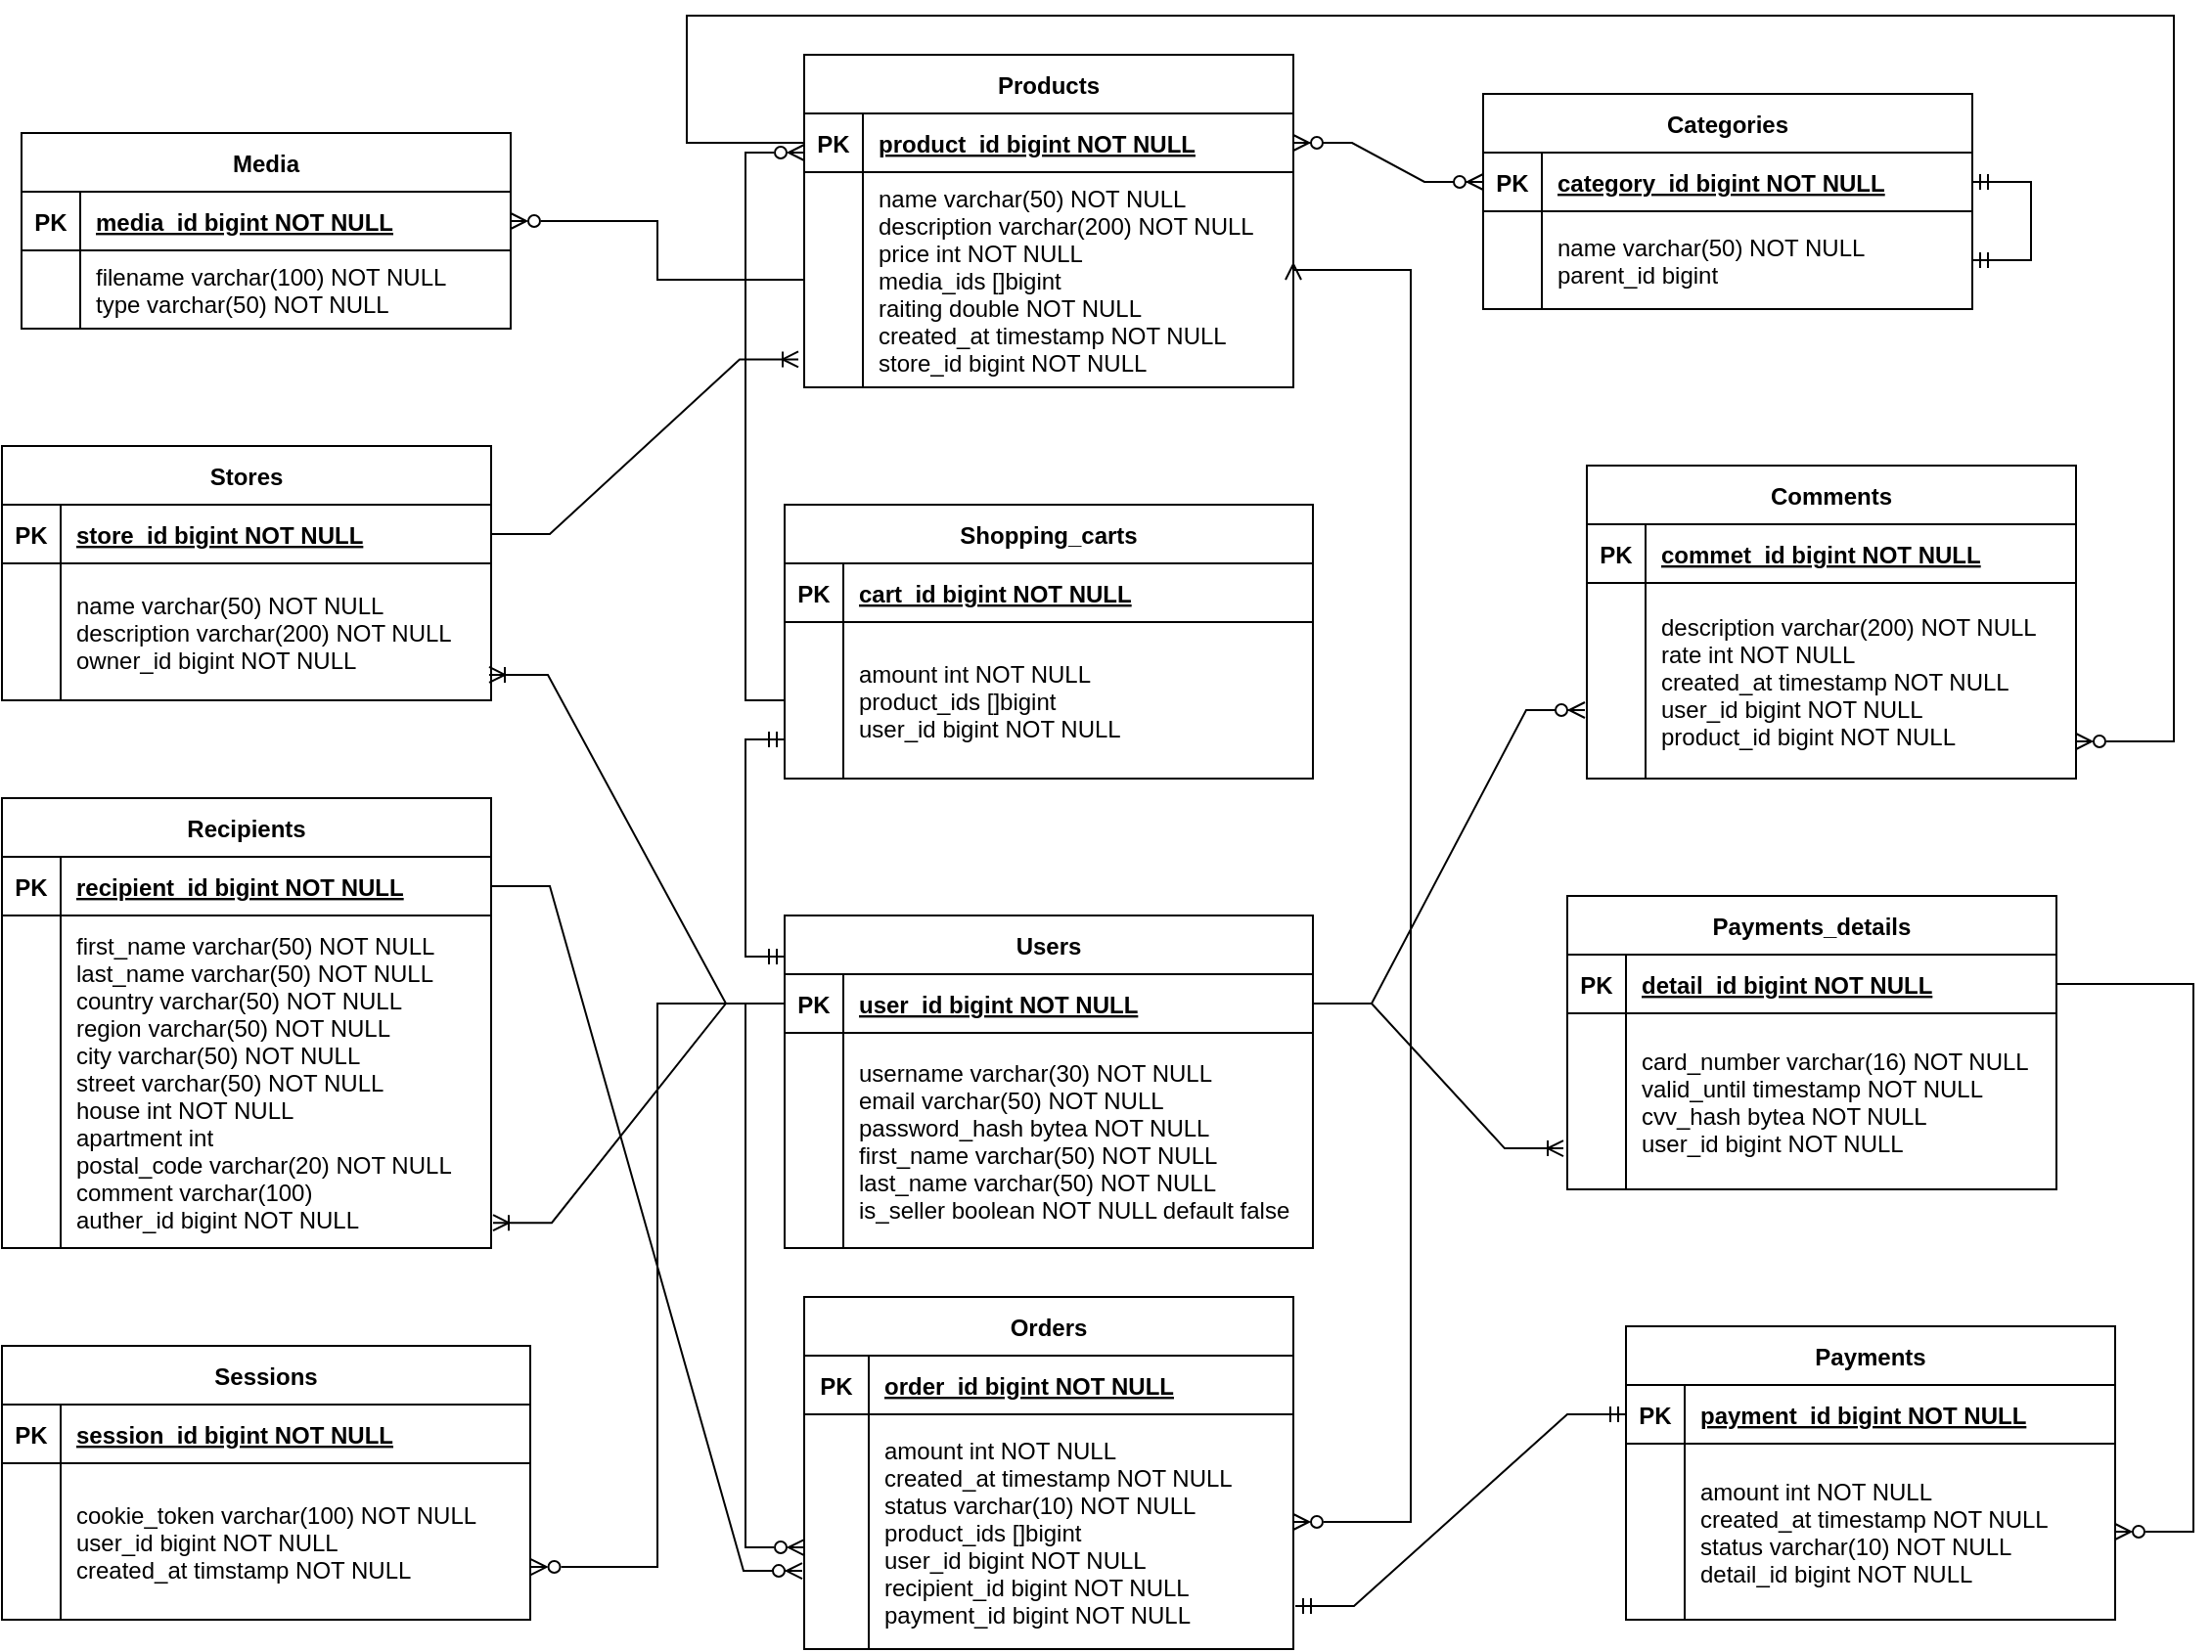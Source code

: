 <mxfile version="22.0.4" type="device">
  <diagram id="R2lEEEUBdFMjLlhIrx00" name="Page-1">
    <mxGraphModel dx="1007" dy="1769" grid="1" gridSize="10" guides="1" tooltips="1" connect="1" arrows="1" fold="1" page="1" pageScale="1" pageWidth="850" pageHeight="1100" math="0" shadow="0" extFonts="Permanent Marker^https://fonts.googleapis.com/css?family=Permanent+Marker">
      <root>
        <mxCell id="0" />
        <mxCell id="1" parent="0" />
        <mxCell id="-gBDAVk_STsk74uOcThw-13" value="Recipients" style="shape=table;startSize=30;container=1;collapsible=1;childLayout=tableLayout;fixedRows=1;rowLines=0;fontStyle=1;align=center;resizeLast=1;" parent="1" vertex="1">
          <mxGeometry x="300" y="120" width="250" height="230" as="geometry">
            <mxRectangle x="120" y="120" width="70" height="30" as="alternateBounds" />
          </mxGeometry>
        </mxCell>
        <mxCell id="-gBDAVk_STsk74uOcThw-14" value="" style="shape=partialRectangle;collapsible=0;dropTarget=0;pointerEvents=0;fillColor=none;points=[[0,0.5],[1,0.5]];portConstraint=eastwest;top=0;left=0;right=0;bottom=1;" parent="-gBDAVk_STsk74uOcThw-13" vertex="1">
          <mxGeometry y="30" width="250" height="30" as="geometry" />
        </mxCell>
        <mxCell id="-gBDAVk_STsk74uOcThw-15" value="PK" style="shape=partialRectangle;overflow=hidden;connectable=0;fillColor=none;top=0;left=0;bottom=0;right=0;fontStyle=1;" parent="-gBDAVk_STsk74uOcThw-14" vertex="1">
          <mxGeometry width="30" height="30" as="geometry">
            <mxRectangle width="30" height="30" as="alternateBounds" />
          </mxGeometry>
        </mxCell>
        <mxCell id="-gBDAVk_STsk74uOcThw-16" value="recipient_id bigint NOT NULL " style="shape=partialRectangle;overflow=hidden;connectable=0;fillColor=none;top=0;left=0;bottom=0;right=0;align=left;spacingLeft=6;fontStyle=5;" parent="-gBDAVk_STsk74uOcThw-14" vertex="1">
          <mxGeometry x="30" width="220" height="30" as="geometry">
            <mxRectangle width="220" height="30" as="alternateBounds" />
          </mxGeometry>
        </mxCell>
        <mxCell id="-gBDAVk_STsk74uOcThw-17" value="" style="shape=partialRectangle;collapsible=0;dropTarget=0;pointerEvents=0;fillColor=none;points=[[0,0.5],[1,0.5]];portConstraint=eastwest;top=0;left=0;right=0;bottom=0;" parent="-gBDAVk_STsk74uOcThw-13" vertex="1">
          <mxGeometry y="60" width="250" height="170" as="geometry" />
        </mxCell>
        <mxCell id="-gBDAVk_STsk74uOcThw-18" value="" style="shape=partialRectangle;overflow=hidden;connectable=0;fillColor=none;top=0;left=0;bottom=0;right=0;" parent="-gBDAVk_STsk74uOcThw-17" vertex="1">
          <mxGeometry width="30" height="170" as="geometry">
            <mxRectangle width="30" height="170" as="alternateBounds" />
          </mxGeometry>
        </mxCell>
        <mxCell id="-gBDAVk_STsk74uOcThw-19" value="first_name varchar(50) NOT NULL&#xa;last_name varchar(50) NOT NULL&#xa;country varchar(50) NOT NULL&#xa;region varchar(50) NOT NULL&#xa;city varchar(50) NOT NULL&#xa;street varchar(50) NOT NULL&#xa;house int NOT NULL&#xa;apartment int  &#xa;postal_code varchar(20) NOT NULL&#xa;comment varchar(100)&#xa;auther_id bigint NOT NULL" style="shape=partialRectangle;overflow=hidden;connectable=0;fillColor=none;top=0;left=0;bottom=0;right=0;align=left;spacingLeft=6;" parent="-gBDAVk_STsk74uOcThw-17" vertex="1">
          <mxGeometry x="30" width="220" height="170" as="geometry">
            <mxRectangle width="220" height="170" as="alternateBounds" />
          </mxGeometry>
        </mxCell>
        <mxCell id="-gBDAVk_STsk74uOcThw-21" value="Payments_details" style="shape=table;startSize=30;container=1;collapsible=1;childLayout=tableLayout;fixedRows=1;rowLines=0;fontStyle=1;align=center;resizeLast=1;" parent="1" vertex="1">
          <mxGeometry x="1100" y="170" width="250" height="150" as="geometry">
            <mxRectangle x="120" y="120" width="70" height="30" as="alternateBounds" />
          </mxGeometry>
        </mxCell>
        <mxCell id="-gBDAVk_STsk74uOcThw-22" value="" style="shape=partialRectangle;collapsible=0;dropTarget=0;pointerEvents=0;fillColor=none;points=[[0,0.5],[1,0.5]];portConstraint=eastwest;top=0;left=0;right=0;bottom=1;" parent="-gBDAVk_STsk74uOcThw-21" vertex="1">
          <mxGeometry y="30" width="250" height="30" as="geometry" />
        </mxCell>
        <mxCell id="-gBDAVk_STsk74uOcThw-23" value="PK" style="shape=partialRectangle;overflow=hidden;connectable=0;fillColor=none;top=0;left=0;bottom=0;right=0;fontStyle=1;" parent="-gBDAVk_STsk74uOcThw-22" vertex="1">
          <mxGeometry width="30" height="30" as="geometry">
            <mxRectangle width="30" height="30" as="alternateBounds" />
          </mxGeometry>
        </mxCell>
        <mxCell id="-gBDAVk_STsk74uOcThw-24" value="detail_id bigint NOT NULL " style="shape=partialRectangle;overflow=hidden;connectable=0;fillColor=none;top=0;left=0;bottom=0;right=0;align=left;spacingLeft=6;fontStyle=5;" parent="-gBDAVk_STsk74uOcThw-22" vertex="1">
          <mxGeometry x="30" width="220" height="30" as="geometry">
            <mxRectangle width="220" height="30" as="alternateBounds" />
          </mxGeometry>
        </mxCell>
        <mxCell id="-gBDAVk_STsk74uOcThw-25" value="" style="shape=partialRectangle;collapsible=0;dropTarget=0;pointerEvents=0;fillColor=none;points=[[0,0.5],[1,0.5]];portConstraint=eastwest;top=0;left=0;right=0;bottom=0;" parent="-gBDAVk_STsk74uOcThw-21" vertex="1">
          <mxGeometry y="60" width="250" height="90" as="geometry" />
        </mxCell>
        <mxCell id="-gBDAVk_STsk74uOcThw-26" value="" style="shape=partialRectangle;overflow=hidden;connectable=0;fillColor=none;top=0;left=0;bottom=0;right=0;" parent="-gBDAVk_STsk74uOcThw-25" vertex="1">
          <mxGeometry width="30" height="90" as="geometry">
            <mxRectangle width="30" height="90" as="alternateBounds" />
          </mxGeometry>
        </mxCell>
        <mxCell id="-gBDAVk_STsk74uOcThw-27" value="card_number varchar(16) NOT NULL&#xa;valid_until timestamp NOT NULL&#xa;cvv_hash bytea NOT NULL&#xa;user_id bigint NOT NULL" style="shape=partialRectangle;overflow=hidden;connectable=0;fillColor=none;top=0;left=0;bottom=0;right=0;align=left;spacingLeft=6;" parent="-gBDAVk_STsk74uOcThw-25" vertex="1">
          <mxGeometry x="30" width="220" height="90" as="geometry">
            <mxRectangle width="220" height="90" as="alternateBounds" />
          </mxGeometry>
        </mxCell>
        <mxCell id="-gBDAVk_STsk74uOcThw-29" value="Stores" style="shape=table;startSize=30;container=1;collapsible=1;childLayout=tableLayout;fixedRows=1;rowLines=0;fontStyle=1;align=center;resizeLast=1;" parent="1" vertex="1">
          <mxGeometry x="300" y="-60" width="250" height="130" as="geometry">
            <mxRectangle x="120" y="120" width="70" height="30" as="alternateBounds" />
          </mxGeometry>
        </mxCell>
        <mxCell id="-gBDAVk_STsk74uOcThw-30" value="" style="shape=partialRectangle;collapsible=0;dropTarget=0;pointerEvents=0;fillColor=none;points=[[0,0.5],[1,0.5]];portConstraint=eastwest;top=0;left=0;right=0;bottom=1;" parent="-gBDAVk_STsk74uOcThw-29" vertex="1">
          <mxGeometry y="30" width="250" height="30" as="geometry" />
        </mxCell>
        <mxCell id="-gBDAVk_STsk74uOcThw-31" value="PK" style="shape=partialRectangle;overflow=hidden;connectable=0;fillColor=none;top=0;left=0;bottom=0;right=0;fontStyle=1;" parent="-gBDAVk_STsk74uOcThw-30" vertex="1">
          <mxGeometry width="30" height="30" as="geometry">
            <mxRectangle width="30" height="30" as="alternateBounds" />
          </mxGeometry>
        </mxCell>
        <mxCell id="-gBDAVk_STsk74uOcThw-32" value="store_id bigint NOT NULL " style="shape=partialRectangle;overflow=hidden;connectable=0;fillColor=none;top=0;left=0;bottom=0;right=0;align=left;spacingLeft=6;fontStyle=5;" parent="-gBDAVk_STsk74uOcThw-30" vertex="1">
          <mxGeometry x="30" width="220" height="30" as="geometry">
            <mxRectangle width="220" height="30" as="alternateBounds" />
          </mxGeometry>
        </mxCell>
        <mxCell id="-gBDAVk_STsk74uOcThw-33" value="" style="shape=partialRectangle;collapsible=0;dropTarget=0;pointerEvents=0;fillColor=none;points=[[0,0.5],[1,0.5]];portConstraint=eastwest;top=0;left=0;right=0;bottom=0;" parent="-gBDAVk_STsk74uOcThw-29" vertex="1">
          <mxGeometry y="60" width="250" height="70" as="geometry" />
        </mxCell>
        <mxCell id="-gBDAVk_STsk74uOcThw-34" value="" style="shape=partialRectangle;overflow=hidden;connectable=0;fillColor=none;top=0;left=0;bottom=0;right=0;" parent="-gBDAVk_STsk74uOcThw-33" vertex="1">
          <mxGeometry width="30" height="70" as="geometry">
            <mxRectangle width="30" height="70" as="alternateBounds" />
          </mxGeometry>
        </mxCell>
        <mxCell id="-gBDAVk_STsk74uOcThw-35" value="name varchar(50) NOT NULL&#xa;description varchar(200) NOT NULL&#xa;owner_id bigint NOT NULL" style="shape=partialRectangle;overflow=hidden;connectable=0;fillColor=none;top=0;left=0;bottom=0;right=0;align=left;spacingLeft=6;" parent="-gBDAVk_STsk74uOcThw-33" vertex="1">
          <mxGeometry x="30" width="220" height="70" as="geometry">
            <mxRectangle width="220" height="70" as="alternateBounds" />
          </mxGeometry>
        </mxCell>
        <mxCell id="-gBDAVk_STsk74uOcThw-37" value="Products" style="shape=table;startSize=30;container=1;collapsible=1;childLayout=tableLayout;fixedRows=1;rowLines=0;fontStyle=1;align=center;resizeLast=1;" parent="1" vertex="1">
          <mxGeometry x="710" y="-260" width="250" height="170" as="geometry">
            <mxRectangle x="120" y="120" width="70" height="30" as="alternateBounds" />
          </mxGeometry>
        </mxCell>
        <mxCell id="-gBDAVk_STsk74uOcThw-38" value="" style="shape=partialRectangle;collapsible=0;dropTarget=0;pointerEvents=0;fillColor=none;points=[[0,0.5],[1,0.5]];portConstraint=eastwest;top=0;left=0;right=0;bottom=1;" parent="-gBDAVk_STsk74uOcThw-37" vertex="1">
          <mxGeometry y="30" width="250" height="30" as="geometry" />
        </mxCell>
        <mxCell id="-gBDAVk_STsk74uOcThw-39" value="PK" style="shape=partialRectangle;overflow=hidden;connectable=0;fillColor=none;top=0;left=0;bottom=0;right=0;fontStyle=1;" parent="-gBDAVk_STsk74uOcThw-38" vertex="1">
          <mxGeometry width="30" height="30" as="geometry">
            <mxRectangle width="30" height="30" as="alternateBounds" />
          </mxGeometry>
        </mxCell>
        <mxCell id="-gBDAVk_STsk74uOcThw-40" value="product_id bigint NOT NULL " style="shape=partialRectangle;overflow=hidden;connectable=0;fillColor=none;top=0;left=0;bottom=0;right=0;align=left;spacingLeft=6;fontStyle=5;" parent="-gBDAVk_STsk74uOcThw-38" vertex="1">
          <mxGeometry x="30" width="220" height="30" as="geometry">
            <mxRectangle width="220" height="30" as="alternateBounds" />
          </mxGeometry>
        </mxCell>
        <mxCell id="-gBDAVk_STsk74uOcThw-41" value="" style="shape=partialRectangle;collapsible=0;dropTarget=0;pointerEvents=0;fillColor=none;points=[[0,0.5],[1,0.5]];portConstraint=eastwest;top=0;left=0;right=0;bottom=0;" parent="-gBDAVk_STsk74uOcThw-37" vertex="1">
          <mxGeometry y="60" width="250" height="110" as="geometry" />
        </mxCell>
        <mxCell id="-gBDAVk_STsk74uOcThw-42" value="" style="shape=partialRectangle;overflow=hidden;connectable=0;fillColor=none;top=0;left=0;bottom=0;right=0;" parent="-gBDAVk_STsk74uOcThw-41" vertex="1">
          <mxGeometry width="30" height="110" as="geometry">
            <mxRectangle width="30" height="110" as="alternateBounds" />
          </mxGeometry>
        </mxCell>
        <mxCell id="-gBDAVk_STsk74uOcThw-43" value="name varchar(50) NOT NULL&#xa;description varchar(200) NOT NULL&#xa;price int NOT NULL&#xa;media_ids []bigint&#xa;raiting double NOT NULL&#xa;created_at timestamp NOT NULL&#xa;store_id bigint NOT NULL" style="shape=partialRectangle;overflow=hidden;connectable=0;fillColor=none;top=0;left=0;bottom=0;right=0;align=left;spacingLeft=6;" parent="-gBDAVk_STsk74uOcThw-41" vertex="1">
          <mxGeometry x="30" width="220" height="110" as="geometry">
            <mxRectangle width="220" height="110" as="alternateBounds" />
          </mxGeometry>
        </mxCell>
        <mxCell id="-gBDAVk_STsk74uOcThw-45" value="Categories" style="shape=table;startSize=30;container=1;collapsible=1;childLayout=tableLayout;fixedRows=1;rowLines=0;fontStyle=1;align=center;resizeLast=1;" parent="1" vertex="1">
          <mxGeometry x="1057" y="-240" width="250" height="110" as="geometry">
            <mxRectangle x="120" y="120" width="70" height="30" as="alternateBounds" />
          </mxGeometry>
        </mxCell>
        <mxCell id="-gBDAVk_STsk74uOcThw-46" value="" style="shape=partialRectangle;collapsible=0;dropTarget=0;pointerEvents=0;fillColor=none;points=[[0,0.5],[1,0.5]];portConstraint=eastwest;top=0;left=0;right=0;bottom=1;" parent="-gBDAVk_STsk74uOcThw-45" vertex="1">
          <mxGeometry y="30" width="250" height="30" as="geometry" />
        </mxCell>
        <mxCell id="-gBDAVk_STsk74uOcThw-47" value="PK" style="shape=partialRectangle;overflow=hidden;connectable=0;fillColor=none;top=0;left=0;bottom=0;right=0;fontStyle=1;" parent="-gBDAVk_STsk74uOcThw-46" vertex="1">
          <mxGeometry width="30" height="30" as="geometry">
            <mxRectangle width="30" height="30" as="alternateBounds" />
          </mxGeometry>
        </mxCell>
        <mxCell id="-gBDAVk_STsk74uOcThw-48" value="category_id bigint NOT NULL " style="shape=partialRectangle;overflow=hidden;connectable=0;fillColor=none;top=0;left=0;bottom=0;right=0;align=left;spacingLeft=6;fontStyle=5;" parent="-gBDAVk_STsk74uOcThw-46" vertex="1">
          <mxGeometry x="30" width="220" height="30" as="geometry">
            <mxRectangle width="220" height="30" as="alternateBounds" />
          </mxGeometry>
        </mxCell>
        <mxCell id="-gBDAVk_STsk74uOcThw-49" value="" style="shape=partialRectangle;collapsible=0;dropTarget=0;pointerEvents=0;fillColor=none;points=[[0,0.5],[1,0.5]];portConstraint=eastwest;top=0;left=0;right=0;bottom=0;" parent="-gBDAVk_STsk74uOcThw-45" vertex="1">
          <mxGeometry y="60" width="250" height="50" as="geometry" />
        </mxCell>
        <mxCell id="-gBDAVk_STsk74uOcThw-50" value="" style="shape=partialRectangle;overflow=hidden;connectable=0;fillColor=none;top=0;left=0;bottom=0;right=0;" parent="-gBDAVk_STsk74uOcThw-49" vertex="1">
          <mxGeometry width="30" height="50" as="geometry">
            <mxRectangle width="30" height="50" as="alternateBounds" />
          </mxGeometry>
        </mxCell>
        <mxCell id="-gBDAVk_STsk74uOcThw-51" value="name varchar(50) NOT NULL&#xa;parent_id bigint" style="shape=partialRectangle;overflow=hidden;connectable=0;fillColor=none;top=0;left=0;bottom=0;right=0;align=left;spacingLeft=6;" parent="-gBDAVk_STsk74uOcThw-49" vertex="1">
          <mxGeometry x="30" width="220" height="50" as="geometry">
            <mxRectangle width="220" height="50" as="alternateBounds" />
          </mxGeometry>
        </mxCell>
        <mxCell id="-gBDAVk_STsk74uOcThw-57" value="" style="edgeStyle=entityRelationEdgeStyle;fontSize=12;html=1;endArrow=ERmandOne;startArrow=ERmandOne;exitX=1;exitY=0.5;exitDx=0;exitDy=0;rounded=0;jumpStyle=none;entryX=1;entryY=0.5;entryDx=0;entryDy=0;" parent="-gBDAVk_STsk74uOcThw-45" source="-gBDAVk_STsk74uOcThw-46" target="-gBDAVk_STsk74uOcThw-49" edge="1">
          <mxGeometry width="100" height="100" relative="1" as="geometry">
            <mxPoint x="-300" y="320" as="sourcePoint" />
            <mxPoint x="260" y="85" as="targetPoint" />
            <Array as="points">
              <mxPoint x="130" y="160" />
              <mxPoint x="250" y="130" />
            </Array>
          </mxGeometry>
        </mxCell>
        <mxCell id="-gBDAVk_STsk74uOcThw-52" value="" style="edgeStyle=entityRelationEdgeStyle;fontSize=12;html=1;endArrow=ERoneToMany;rounded=0;exitX=1;exitY=0.5;exitDx=0;exitDy=0;entryX=-0.008;entryY=0.767;entryDx=0;entryDy=0;entryPerimeter=0;" parent="1" source="C-vyLk0tnHw3VtMMgP7b-24" target="-gBDAVk_STsk74uOcThw-25" edge="1">
          <mxGeometry width="100" height="100" relative="1" as="geometry">
            <mxPoint x="790" y="260" as="sourcePoint" />
            <mxPoint x="890" y="160" as="targetPoint" />
          </mxGeometry>
        </mxCell>
        <mxCell id="-gBDAVk_STsk74uOcThw-53" value="" style="edgeStyle=entityRelationEdgeStyle;fontSize=12;html=1;endArrow=ERoneToMany;rounded=0;exitX=0;exitY=0.5;exitDx=0;exitDy=0;entryX=1.004;entryY=0.924;entryDx=0;entryDy=0;entryPerimeter=0;" parent="1" source="C-vyLk0tnHw3VtMMgP7b-24" target="-gBDAVk_STsk74uOcThw-17" edge="1">
          <mxGeometry width="100" height="100" relative="1" as="geometry">
            <mxPoint x="380" y="175" as="sourcePoint" />
            <mxPoint x="440" y="530" as="targetPoint" />
          </mxGeometry>
        </mxCell>
        <mxCell id="-gBDAVk_STsk74uOcThw-54" value="" style="edgeStyle=entityRelationEdgeStyle;fontSize=12;html=1;endArrow=ERoneToMany;rounded=0;exitX=0;exitY=0.5;exitDx=0;exitDy=0;entryX=0.996;entryY=0.814;entryDx=0;entryDy=0;entryPerimeter=0;" parent="1" source="C-vyLk0tnHw3VtMMgP7b-24" target="-gBDAVk_STsk74uOcThw-33" edge="1">
          <mxGeometry width="100" height="100" relative="1" as="geometry">
            <mxPoint x="380" y="175" as="sourcePoint" />
            <mxPoint x="440" y="347" as="targetPoint" />
          </mxGeometry>
        </mxCell>
        <mxCell id="-gBDAVk_STsk74uOcThw-56" value="" style="edgeStyle=entityRelationEdgeStyle;fontSize=12;html=1;endArrow=ERoneToMany;rounded=0;exitX=1;exitY=0.5;exitDx=0;exitDy=0;entryX=-0.012;entryY=0.87;entryDx=0;entryDy=0;entryPerimeter=0;" parent="1" source="-gBDAVk_STsk74uOcThw-30" target="-gBDAVk_STsk74uOcThw-41" edge="1">
          <mxGeometry width="100" height="100" relative="1" as="geometry">
            <mxPoint x="400" y="195" as="sourcePoint" />
            <mxPoint x="460" y="367" as="targetPoint" />
            <Array as="points">
              <mxPoint x="720" y="30" />
            </Array>
          </mxGeometry>
        </mxCell>
        <mxCell id="-gBDAVk_STsk74uOcThw-58" value="" style="edgeStyle=entityRelationEdgeStyle;fontSize=12;html=1;endArrow=ERzeroToMany;endFill=1;startArrow=ERzeroToMany;rounded=0;entryX=0;entryY=0.5;entryDx=0;entryDy=0;exitX=1;exitY=0.5;exitDx=0;exitDy=0;" parent="1" source="-gBDAVk_STsk74uOcThw-38" target="-gBDAVk_STsk74uOcThw-46" edge="1">
          <mxGeometry width="100" height="100" relative="1" as="geometry">
            <mxPoint x="1020" y="40" as="sourcePoint" />
            <mxPoint x="890" y="160" as="targetPoint" />
          </mxGeometry>
        </mxCell>
        <mxCell id="-gBDAVk_STsk74uOcThw-59" value="Orders" style="shape=table;startSize=30;container=1;collapsible=1;childLayout=tableLayout;fixedRows=1;rowLines=0;fontStyle=1;align=center;resizeLast=1;" parent="1" vertex="1">
          <mxGeometry x="710" y="375" width="250" height="180" as="geometry">
            <mxRectangle x="120" y="120" width="70" height="30" as="alternateBounds" />
          </mxGeometry>
        </mxCell>
        <mxCell id="-gBDAVk_STsk74uOcThw-60" value="" style="shape=partialRectangle;collapsible=0;dropTarget=0;pointerEvents=0;fillColor=none;points=[[0,0.5],[1,0.5]];portConstraint=eastwest;top=0;left=0;right=0;bottom=1;" parent="-gBDAVk_STsk74uOcThw-59" vertex="1">
          <mxGeometry y="30" width="250" height="30" as="geometry" />
        </mxCell>
        <mxCell id="-gBDAVk_STsk74uOcThw-61" value="PK" style="shape=partialRectangle;overflow=hidden;connectable=0;fillColor=none;top=0;left=0;bottom=0;right=0;fontStyle=1;" parent="-gBDAVk_STsk74uOcThw-60" vertex="1">
          <mxGeometry width="33" height="30" as="geometry">
            <mxRectangle width="33" height="30" as="alternateBounds" />
          </mxGeometry>
        </mxCell>
        <mxCell id="-gBDAVk_STsk74uOcThw-62" value="order_id bigint NOT NULL " style="shape=partialRectangle;overflow=hidden;connectable=0;fillColor=none;top=0;left=0;bottom=0;right=0;align=left;spacingLeft=6;fontStyle=5;" parent="-gBDAVk_STsk74uOcThw-60" vertex="1">
          <mxGeometry x="33" width="217" height="30" as="geometry">
            <mxRectangle width="217" height="30" as="alternateBounds" />
          </mxGeometry>
        </mxCell>
        <mxCell id="-gBDAVk_STsk74uOcThw-63" value="" style="shape=partialRectangle;collapsible=0;dropTarget=0;pointerEvents=0;fillColor=none;points=[[0,0.5],[1,0.5]];portConstraint=eastwest;top=0;left=0;right=0;bottom=0;" parent="-gBDAVk_STsk74uOcThw-59" vertex="1">
          <mxGeometry y="60" width="250" height="120" as="geometry" />
        </mxCell>
        <mxCell id="-gBDAVk_STsk74uOcThw-64" value="" style="shape=partialRectangle;overflow=hidden;connectable=0;fillColor=none;top=0;left=0;bottom=0;right=0;" parent="-gBDAVk_STsk74uOcThw-63" vertex="1">
          <mxGeometry width="33" height="120" as="geometry">
            <mxRectangle width="33" height="120" as="alternateBounds" />
          </mxGeometry>
        </mxCell>
        <mxCell id="-gBDAVk_STsk74uOcThw-65" value="amount int NOT NULL&#xa;created_at timestamp NOT NULL&#xa;status varchar(10) NOT NULL&#xa;product_ids []bigint&#xa;user_id bigint NOT NULL&#xa;recipient_id bigint NOT NULL&#xa;payment_id bigint NOT NULL" style="shape=partialRectangle;overflow=hidden;connectable=0;fillColor=none;top=0;left=0;bottom=0;right=0;align=left;spacingLeft=6;" parent="-gBDAVk_STsk74uOcThw-63" vertex="1">
          <mxGeometry x="33" width="217" height="120" as="geometry">
            <mxRectangle width="217" height="120" as="alternateBounds" />
          </mxGeometry>
        </mxCell>
        <mxCell id="-gBDAVk_STsk74uOcThw-66" value="Payments" style="shape=table;startSize=30;container=1;collapsible=1;childLayout=tableLayout;fixedRows=1;rowLines=0;fontStyle=1;align=center;resizeLast=1;" parent="1" vertex="1">
          <mxGeometry x="1130" y="390" width="250" height="150" as="geometry">
            <mxRectangle x="120" y="120" width="70" height="30" as="alternateBounds" />
          </mxGeometry>
        </mxCell>
        <mxCell id="-gBDAVk_STsk74uOcThw-67" value="" style="shape=partialRectangle;collapsible=0;dropTarget=0;pointerEvents=0;fillColor=none;points=[[0,0.5],[1,0.5]];portConstraint=eastwest;top=0;left=0;right=0;bottom=1;" parent="-gBDAVk_STsk74uOcThw-66" vertex="1">
          <mxGeometry y="30" width="250" height="30" as="geometry" />
        </mxCell>
        <mxCell id="-gBDAVk_STsk74uOcThw-68" value="PK" style="shape=partialRectangle;overflow=hidden;connectable=0;fillColor=none;top=0;left=0;bottom=0;right=0;fontStyle=1;" parent="-gBDAVk_STsk74uOcThw-67" vertex="1">
          <mxGeometry width="30" height="30" as="geometry">
            <mxRectangle width="30" height="30" as="alternateBounds" />
          </mxGeometry>
        </mxCell>
        <mxCell id="-gBDAVk_STsk74uOcThw-69" value="payment_id bigint NOT NULL " style="shape=partialRectangle;overflow=hidden;connectable=0;fillColor=none;top=0;left=0;bottom=0;right=0;align=left;spacingLeft=6;fontStyle=5;" parent="-gBDAVk_STsk74uOcThw-67" vertex="1">
          <mxGeometry x="30" width="220" height="30" as="geometry">
            <mxRectangle width="220" height="30" as="alternateBounds" />
          </mxGeometry>
        </mxCell>
        <mxCell id="-gBDAVk_STsk74uOcThw-70" value="" style="shape=partialRectangle;collapsible=0;dropTarget=0;pointerEvents=0;fillColor=none;points=[[0,0.5],[1,0.5]];portConstraint=eastwest;top=0;left=0;right=0;bottom=0;" parent="-gBDAVk_STsk74uOcThw-66" vertex="1">
          <mxGeometry y="60" width="250" height="90" as="geometry" />
        </mxCell>
        <mxCell id="-gBDAVk_STsk74uOcThw-71" value="" style="shape=partialRectangle;overflow=hidden;connectable=0;fillColor=none;top=0;left=0;bottom=0;right=0;" parent="-gBDAVk_STsk74uOcThw-70" vertex="1">
          <mxGeometry width="30" height="90" as="geometry">
            <mxRectangle width="30" height="90" as="alternateBounds" />
          </mxGeometry>
        </mxCell>
        <mxCell id="-gBDAVk_STsk74uOcThw-72" value="amount int NOT NULL&#xa;created_at timestamp NOT NULL&#xa;status varchar(10) NOT NULL&#xa;detail_id bigint NOT NULL" style="shape=partialRectangle;overflow=hidden;connectable=0;fillColor=none;top=0;left=0;bottom=0;right=0;align=left;spacingLeft=6;" parent="-gBDAVk_STsk74uOcThw-70" vertex="1">
          <mxGeometry x="30" width="220" height="90" as="geometry">
            <mxRectangle width="220" height="90" as="alternateBounds" />
          </mxGeometry>
        </mxCell>
        <mxCell id="-gBDAVk_STsk74uOcThw-78" value="" style="edgeStyle=entityRelationEdgeStyle;fontSize=12;html=1;endArrow=ERmandOne;startArrow=ERmandOne;rounded=0;exitX=0;exitY=0.5;exitDx=0;exitDy=0;entryX=1.004;entryY=0.817;entryDx=0;entryDy=0;entryPerimeter=0;" parent="1" source="-gBDAVk_STsk74uOcThw-67" target="-gBDAVk_STsk74uOcThw-63" edge="1">
          <mxGeometry width="100" height="100" relative="1" as="geometry">
            <mxPoint x="720" y="270" as="sourcePoint" />
            <mxPoint x="997" y="330" as="targetPoint" />
            <Array as="points">
              <mxPoint x="1010" y="310" />
              <mxPoint x="710" y="400" />
              <mxPoint x="710" y="380" />
            </Array>
          </mxGeometry>
        </mxCell>
        <mxCell id="-gBDAVk_STsk74uOcThw-79" value="" style="edgeStyle=entityRelationEdgeStyle;fontSize=12;html=1;endArrow=ERzeroToMany;endFill=1;rounded=0;exitX=1;exitY=0.5;exitDx=0;exitDy=0;entryX=-0.004;entryY=0.667;entryDx=0;entryDy=0;entryPerimeter=0;" parent="1" source="-gBDAVk_STsk74uOcThw-14" target="-gBDAVk_STsk74uOcThw-63" edge="1">
          <mxGeometry width="100" height="100" relative="1" as="geometry">
            <mxPoint x="720" y="290" as="sourcePoint" />
            <mxPoint x="820" y="190" as="targetPoint" />
          </mxGeometry>
        </mxCell>
        <mxCell id="C-vyLk0tnHw3VtMMgP7b-23" value="Users" style="shape=table;startSize=30;container=1;collapsible=1;childLayout=tableLayout;fixedRows=1;rowLines=0;fontStyle=1;align=center;resizeLast=1;" parent="1" vertex="1">
          <mxGeometry x="700" y="180" width="270" height="170" as="geometry">
            <mxRectangle x="120" y="120" width="70" height="30" as="alternateBounds" />
          </mxGeometry>
        </mxCell>
        <mxCell id="C-vyLk0tnHw3VtMMgP7b-24" value="" style="shape=partialRectangle;collapsible=0;dropTarget=0;pointerEvents=0;fillColor=none;points=[[0,0.5],[1,0.5]];portConstraint=eastwest;top=0;left=0;right=0;bottom=1;" parent="C-vyLk0tnHw3VtMMgP7b-23" vertex="1">
          <mxGeometry y="30" width="270" height="30" as="geometry" />
        </mxCell>
        <mxCell id="C-vyLk0tnHw3VtMMgP7b-25" value="PK" style="shape=partialRectangle;overflow=hidden;connectable=0;fillColor=none;top=0;left=0;bottom=0;right=0;fontStyle=1;" parent="C-vyLk0tnHw3VtMMgP7b-24" vertex="1">
          <mxGeometry width="30" height="30" as="geometry">
            <mxRectangle width="30" height="30" as="alternateBounds" />
          </mxGeometry>
        </mxCell>
        <mxCell id="C-vyLk0tnHw3VtMMgP7b-26" value="user_id bigint NOT NULL " style="shape=partialRectangle;overflow=hidden;connectable=0;fillColor=none;top=0;left=0;bottom=0;right=0;align=left;spacingLeft=6;fontStyle=5;" parent="C-vyLk0tnHw3VtMMgP7b-24" vertex="1">
          <mxGeometry x="30" width="240" height="30" as="geometry">
            <mxRectangle width="240" height="30" as="alternateBounds" />
          </mxGeometry>
        </mxCell>
        <mxCell id="C-vyLk0tnHw3VtMMgP7b-27" value="" style="shape=partialRectangle;collapsible=0;dropTarget=0;pointerEvents=0;fillColor=none;points=[[0,0.5],[1,0.5]];portConstraint=eastwest;top=0;left=0;right=0;bottom=0;" parent="C-vyLk0tnHw3VtMMgP7b-23" vertex="1">
          <mxGeometry y="60" width="270" height="110" as="geometry" />
        </mxCell>
        <mxCell id="C-vyLk0tnHw3VtMMgP7b-28" value="" style="shape=partialRectangle;overflow=hidden;connectable=0;fillColor=none;top=0;left=0;bottom=0;right=0;" parent="C-vyLk0tnHw3VtMMgP7b-27" vertex="1">
          <mxGeometry width="30" height="110" as="geometry">
            <mxRectangle width="30" height="110" as="alternateBounds" />
          </mxGeometry>
        </mxCell>
        <mxCell id="C-vyLk0tnHw3VtMMgP7b-29" value="username varchar(30) NOT NULL&#xa;email varchar(50) NOT NULL&#xa;password_hash bytea NOT NULL&#xa;first_name varchar(50) NOT NULL&#xa;last_name varchar(50) NOT NULL&#xa;is_seller boolean NOT NULL default false" style="shape=partialRectangle;overflow=hidden;connectable=0;fillColor=none;top=0;left=0;bottom=0;right=0;align=left;spacingLeft=6;" parent="C-vyLk0tnHw3VtMMgP7b-27" vertex="1">
          <mxGeometry x="30" width="240" height="110" as="geometry">
            <mxRectangle width="240" height="110" as="alternateBounds" />
          </mxGeometry>
        </mxCell>
        <mxCell id="-gBDAVk_STsk74uOcThw-90" value="Comments" style="shape=table;startSize=30;container=1;collapsible=1;childLayout=tableLayout;fixedRows=1;rowLines=0;fontStyle=1;align=center;resizeLast=1;" parent="1" vertex="1">
          <mxGeometry x="1110" y="-50" width="250" height="160" as="geometry">
            <mxRectangle x="120" y="120" width="70" height="30" as="alternateBounds" />
          </mxGeometry>
        </mxCell>
        <mxCell id="-gBDAVk_STsk74uOcThw-91" value="" style="shape=partialRectangle;collapsible=0;dropTarget=0;pointerEvents=0;fillColor=none;points=[[0,0.5],[1,0.5]];portConstraint=eastwest;top=0;left=0;right=0;bottom=1;" parent="-gBDAVk_STsk74uOcThw-90" vertex="1">
          <mxGeometry y="30" width="250" height="30" as="geometry" />
        </mxCell>
        <mxCell id="-gBDAVk_STsk74uOcThw-92" value="PK" style="shape=partialRectangle;overflow=hidden;connectable=0;fillColor=none;top=0;left=0;bottom=0;right=0;fontStyle=1;" parent="-gBDAVk_STsk74uOcThw-91" vertex="1">
          <mxGeometry width="30" height="30" as="geometry">
            <mxRectangle width="30" height="30" as="alternateBounds" />
          </mxGeometry>
        </mxCell>
        <mxCell id="-gBDAVk_STsk74uOcThw-93" value="commet_id bigint NOT NULL " style="shape=partialRectangle;overflow=hidden;connectable=0;fillColor=none;top=0;left=0;bottom=0;right=0;align=left;spacingLeft=6;fontStyle=5;" parent="-gBDAVk_STsk74uOcThw-91" vertex="1">
          <mxGeometry x="30" width="220" height="30" as="geometry">
            <mxRectangle width="220" height="30" as="alternateBounds" />
          </mxGeometry>
        </mxCell>
        <mxCell id="-gBDAVk_STsk74uOcThw-94" value="" style="shape=partialRectangle;collapsible=0;dropTarget=0;pointerEvents=0;fillColor=none;points=[[0,0.5],[1,0.5]];portConstraint=eastwest;top=0;left=0;right=0;bottom=0;" parent="-gBDAVk_STsk74uOcThw-90" vertex="1">
          <mxGeometry y="60" width="250" height="100" as="geometry" />
        </mxCell>
        <mxCell id="-gBDAVk_STsk74uOcThw-95" value="" style="shape=partialRectangle;overflow=hidden;connectable=0;fillColor=none;top=0;left=0;bottom=0;right=0;" parent="-gBDAVk_STsk74uOcThw-94" vertex="1">
          <mxGeometry width="30" height="100" as="geometry">
            <mxRectangle width="30" height="100" as="alternateBounds" />
          </mxGeometry>
        </mxCell>
        <mxCell id="-gBDAVk_STsk74uOcThw-96" value="description varchar(200) NOT NULL&#xa;rate int NOT NULL&#xa;created_at timestamp NOT NULL&#xa;user_id bigint NOT NULL&#xa;product_id bigint NOT NULL" style="shape=partialRectangle;overflow=hidden;connectable=0;fillColor=none;top=0;left=0;bottom=0;right=0;align=left;spacingLeft=6;" parent="-gBDAVk_STsk74uOcThw-94" vertex="1">
          <mxGeometry x="30" width="220" height="100" as="geometry">
            <mxRectangle width="220" height="100" as="alternateBounds" />
          </mxGeometry>
        </mxCell>
        <mxCell id="-gBDAVk_STsk74uOcThw-97" value="" style="edgeStyle=entityRelationEdgeStyle;fontSize=12;html=1;endArrow=ERzeroToMany;endFill=1;rounded=0;entryX=-0.004;entryY=0.65;entryDx=0;entryDy=0;entryPerimeter=0;" parent="1" source="C-vyLk0tnHw3VtMMgP7b-24" target="-gBDAVk_STsk74uOcThw-94" edge="1">
          <mxGeometry width="100" height="100" relative="1" as="geometry">
            <mxPoint x="680" y="225" as="sourcePoint" />
            <mxPoint x="640" y="-150" as="targetPoint" />
            <Array as="points">
              <mxPoint x="670" y="130" />
              <mxPoint x="640" y="40" />
              <mxPoint x="1090" y="80" />
              <mxPoint x="580" y="-40" />
              <mxPoint x="700" y="10" />
            </Array>
          </mxGeometry>
        </mxCell>
        <mxCell id="-gBDAVk_STsk74uOcThw-102" style="edgeStyle=orthogonalEdgeStyle;rounded=0;orthogonalLoop=1;jettySize=auto;html=1;startArrow=ERzeroToMany;startFill=0;endArrow=ERmany;endFill=0;entryX=1;entryY=0.5;entryDx=0;entryDy=0;" parent="1" source="-gBDAVk_STsk74uOcThw-63" target="-gBDAVk_STsk74uOcThw-41" edge="1">
          <mxGeometry relative="1" as="geometry">
            <mxPoint x="990" y="-150" as="targetPoint" />
            <Array as="points">
              <mxPoint x="1020" y="490" />
              <mxPoint x="1020" y="-150" />
            </Array>
          </mxGeometry>
        </mxCell>
        <mxCell id="-gBDAVk_STsk74uOcThw-103" style="edgeStyle=orthogonalEdgeStyle;rounded=0;orthogonalLoop=1;jettySize=auto;html=1;entryX=0;entryY=0.567;entryDx=0;entryDy=0;entryPerimeter=0;endArrow=ERzeroToMany;endFill=0;exitX=0;exitY=0.5;exitDx=0;exitDy=0;" parent="1" source="C-vyLk0tnHw3VtMMgP7b-24" target="-gBDAVk_STsk74uOcThw-63" edge="1">
          <mxGeometry relative="1" as="geometry" />
        </mxCell>
        <mxCell id="-gBDAVk_STsk74uOcThw-104" style="edgeStyle=orthogonalEdgeStyle;rounded=0;orthogonalLoop=1;jettySize=auto;html=1;entryX=0;entryY=0.5;entryDx=0;entryDy=0;exitX=1;exitY=0.81;exitDx=0;exitDy=0;exitPerimeter=0;startArrow=ERzeroToMany;startFill=0;endArrow=none;endFill=0;" parent="1" source="-gBDAVk_STsk74uOcThw-94" target="-gBDAVk_STsk74uOcThw-38" edge="1">
          <mxGeometry relative="1" as="geometry">
            <Array as="points">
              <mxPoint x="1410" y="91" />
              <mxPoint x="1410" y="-280" />
              <mxPoint x="650" y="-280" />
              <mxPoint x="650" y="-215" />
            </Array>
          </mxGeometry>
        </mxCell>
        <mxCell id="-gBDAVk_STsk74uOcThw-105" style="edgeStyle=orthogonalEdgeStyle;rounded=0;orthogonalLoop=1;jettySize=auto;html=1;entryX=1;entryY=0.5;entryDx=0;entryDy=0;endArrow=none;endFill=0;startArrow=ERzeroToMany;startFill=0;" parent="1" source="-gBDAVk_STsk74uOcThw-70" target="-gBDAVk_STsk74uOcThw-22" edge="1">
          <mxGeometry relative="1" as="geometry">
            <mxPoint x="1360" y="230" as="targetPoint" />
            <Array as="points">
              <mxPoint x="1420" y="495" />
              <mxPoint x="1420" y="215" />
            </Array>
          </mxGeometry>
        </mxCell>
        <mxCell id="-gBDAVk_STsk74uOcThw-106" value="Shopping_carts" style="shape=table;startSize=30;container=1;collapsible=1;childLayout=tableLayout;fixedRows=1;rowLines=0;fontStyle=1;align=center;resizeLast=1;" parent="1" vertex="1">
          <mxGeometry x="700" y="-30" width="270" height="140" as="geometry">
            <mxRectangle x="120" y="120" width="70" height="30" as="alternateBounds" />
          </mxGeometry>
        </mxCell>
        <mxCell id="-gBDAVk_STsk74uOcThw-107" value="" style="shape=partialRectangle;collapsible=0;dropTarget=0;pointerEvents=0;fillColor=none;points=[[0,0.5],[1,0.5]];portConstraint=eastwest;top=0;left=0;right=0;bottom=1;" parent="-gBDAVk_STsk74uOcThw-106" vertex="1">
          <mxGeometry y="30" width="270" height="30" as="geometry" />
        </mxCell>
        <mxCell id="-gBDAVk_STsk74uOcThw-108" value="PK" style="shape=partialRectangle;overflow=hidden;connectable=0;fillColor=none;top=0;left=0;bottom=0;right=0;fontStyle=1;" parent="-gBDAVk_STsk74uOcThw-107" vertex="1">
          <mxGeometry width="30" height="30" as="geometry">
            <mxRectangle width="30" height="30" as="alternateBounds" />
          </mxGeometry>
        </mxCell>
        <mxCell id="-gBDAVk_STsk74uOcThw-109" value="cart_id bigint NOT NULL " style="shape=partialRectangle;overflow=hidden;connectable=0;fillColor=none;top=0;left=0;bottom=0;right=0;align=left;spacingLeft=6;fontStyle=5;" parent="-gBDAVk_STsk74uOcThw-107" vertex="1">
          <mxGeometry x="30" width="240" height="30" as="geometry">
            <mxRectangle width="240" height="30" as="alternateBounds" />
          </mxGeometry>
        </mxCell>
        <mxCell id="-gBDAVk_STsk74uOcThw-110" value="" style="shape=partialRectangle;collapsible=0;dropTarget=0;pointerEvents=0;fillColor=none;points=[[0,0.5],[1,0.5]];portConstraint=eastwest;top=0;left=0;right=0;bottom=0;" parent="-gBDAVk_STsk74uOcThw-106" vertex="1">
          <mxGeometry y="60" width="270" height="80" as="geometry" />
        </mxCell>
        <mxCell id="-gBDAVk_STsk74uOcThw-111" value="" style="shape=partialRectangle;overflow=hidden;connectable=0;fillColor=none;top=0;left=0;bottom=0;right=0;" parent="-gBDAVk_STsk74uOcThw-110" vertex="1">
          <mxGeometry width="30" height="80" as="geometry">
            <mxRectangle width="30" height="80" as="alternateBounds" />
          </mxGeometry>
        </mxCell>
        <mxCell id="-gBDAVk_STsk74uOcThw-112" value="amount int NOT NULL&#xa;product_ids []bigint&#xa;user_id bigint NOT NULL" style="shape=partialRectangle;overflow=hidden;connectable=0;fillColor=none;top=0;left=0;bottom=0;right=0;align=left;spacingLeft=6;" parent="-gBDAVk_STsk74uOcThw-110" vertex="1">
          <mxGeometry x="30" width="240" height="80" as="geometry">
            <mxRectangle width="240" height="80" as="alternateBounds" />
          </mxGeometry>
        </mxCell>
        <mxCell id="-gBDAVk_STsk74uOcThw-115" style="edgeStyle=orthogonalEdgeStyle;rounded=0;orthogonalLoop=1;jettySize=auto;html=1;endArrow=ERmandOne;endFill=0;startArrow=ERmandOne;startFill=0;" parent="1" source="-gBDAVk_STsk74uOcThw-110" target="C-vyLk0tnHw3VtMMgP7b-23" edge="1">
          <mxGeometry relative="1" as="geometry">
            <Array as="points">
              <mxPoint x="680" y="90" />
              <mxPoint x="680" y="201" />
            </Array>
          </mxGeometry>
        </mxCell>
        <mxCell id="-gBDAVk_STsk74uOcThw-116" style="edgeStyle=orthogonalEdgeStyle;rounded=0;orthogonalLoop=1;jettySize=auto;html=1;endArrow=ERzeroToMany;endFill=0;" parent="1" source="-gBDAVk_STsk74uOcThw-110" edge="1">
          <mxGeometry relative="1" as="geometry">
            <mxPoint x="710" y="-210" as="targetPoint" />
            <Array as="points">
              <mxPoint x="680" y="70" />
              <mxPoint x="680" y="-210" />
            </Array>
          </mxGeometry>
        </mxCell>
        <mxCell id="-gBDAVk_STsk74uOcThw-118" value="Media" style="shape=table;startSize=30;container=1;collapsible=1;childLayout=tableLayout;fixedRows=1;rowLines=0;fontStyle=1;align=center;resizeLast=1;" parent="1" vertex="1">
          <mxGeometry x="310" y="-220" width="250" height="100" as="geometry">
            <mxRectangle x="120" y="120" width="70" height="30" as="alternateBounds" />
          </mxGeometry>
        </mxCell>
        <mxCell id="-gBDAVk_STsk74uOcThw-119" value="" style="shape=partialRectangle;collapsible=0;dropTarget=0;pointerEvents=0;fillColor=none;points=[[0,0.5],[1,0.5]];portConstraint=eastwest;top=0;left=0;right=0;bottom=1;" parent="-gBDAVk_STsk74uOcThw-118" vertex="1">
          <mxGeometry y="30" width="250" height="30" as="geometry" />
        </mxCell>
        <mxCell id="-gBDAVk_STsk74uOcThw-120" value="PK" style="shape=partialRectangle;overflow=hidden;connectable=0;fillColor=none;top=0;left=0;bottom=0;right=0;fontStyle=1;" parent="-gBDAVk_STsk74uOcThw-119" vertex="1">
          <mxGeometry width="30" height="30" as="geometry">
            <mxRectangle width="30" height="30" as="alternateBounds" />
          </mxGeometry>
        </mxCell>
        <mxCell id="-gBDAVk_STsk74uOcThw-121" value="media_id bigint NOT NULL " style="shape=partialRectangle;overflow=hidden;connectable=0;fillColor=none;top=0;left=0;bottom=0;right=0;align=left;spacingLeft=6;fontStyle=5;" parent="-gBDAVk_STsk74uOcThw-119" vertex="1">
          <mxGeometry x="30" width="220" height="30" as="geometry">
            <mxRectangle width="220" height="30" as="alternateBounds" />
          </mxGeometry>
        </mxCell>
        <mxCell id="-gBDAVk_STsk74uOcThw-122" value="" style="shape=partialRectangle;collapsible=0;dropTarget=0;pointerEvents=0;fillColor=none;points=[[0,0.5],[1,0.5]];portConstraint=eastwest;top=0;left=0;right=0;bottom=0;" parent="-gBDAVk_STsk74uOcThw-118" vertex="1">
          <mxGeometry y="60" width="250" height="40" as="geometry" />
        </mxCell>
        <mxCell id="-gBDAVk_STsk74uOcThw-123" value="" style="shape=partialRectangle;overflow=hidden;connectable=0;fillColor=none;top=0;left=0;bottom=0;right=0;" parent="-gBDAVk_STsk74uOcThw-122" vertex="1">
          <mxGeometry width="30" height="40" as="geometry">
            <mxRectangle width="30" height="40" as="alternateBounds" />
          </mxGeometry>
        </mxCell>
        <mxCell id="-gBDAVk_STsk74uOcThw-124" value="filename varchar(100) NOT NULL&#xa;type varchar(50) NOT NULL" style="shape=partialRectangle;overflow=hidden;connectable=0;fillColor=none;top=0;left=0;bottom=0;right=0;align=left;spacingLeft=6;" parent="-gBDAVk_STsk74uOcThw-122" vertex="1">
          <mxGeometry x="30" width="220" height="40" as="geometry">
            <mxRectangle width="220" height="40" as="alternateBounds" />
          </mxGeometry>
        </mxCell>
        <mxCell id="-gBDAVk_STsk74uOcThw-125" style="edgeStyle=orthogonalEdgeStyle;rounded=0;orthogonalLoop=1;jettySize=auto;html=1;entryX=0;entryY=0.5;entryDx=0;entryDy=0;endArrow=none;endFill=0;startArrow=ERzeroToMany;startFill=0;" parent="1" source="-gBDAVk_STsk74uOcThw-119" target="-gBDAVk_STsk74uOcThw-41" edge="1">
          <mxGeometry relative="1" as="geometry" />
        </mxCell>
        <mxCell id="7yR0iOTMbpBqGJtHt7Ln-1" value="Sessions" style="shape=table;startSize=30;container=1;collapsible=1;childLayout=tableLayout;fixedRows=1;rowLines=0;fontStyle=1;align=center;resizeLast=1;" vertex="1" parent="1">
          <mxGeometry x="300" y="400" width="270" height="140" as="geometry">
            <mxRectangle x="120" y="120" width="70" height="30" as="alternateBounds" />
          </mxGeometry>
        </mxCell>
        <mxCell id="7yR0iOTMbpBqGJtHt7Ln-2" value="" style="shape=partialRectangle;collapsible=0;dropTarget=0;pointerEvents=0;fillColor=none;points=[[0,0.5],[1,0.5]];portConstraint=eastwest;top=0;left=0;right=0;bottom=1;" vertex="1" parent="7yR0iOTMbpBqGJtHt7Ln-1">
          <mxGeometry y="30" width="270" height="30" as="geometry" />
        </mxCell>
        <mxCell id="7yR0iOTMbpBqGJtHt7Ln-3" value="PK" style="shape=partialRectangle;overflow=hidden;connectable=0;fillColor=none;top=0;left=0;bottom=0;right=0;fontStyle=1;" vertex="1" parent="7yR0iOTMbpBqGJtHt7Ln-2">
          <mxGeometry width="30" height="30" as="geometry">
            <mxRectangle width="30" height="30" as="alternateBounds" />
          </mxGeometry>
        </mxCell>
        <mxCell id="7yR0iOTMbpBqGJtHt7Ln-4" value="session_id bigint NOT NULL " style="shape=partialRectangle;overflow=hidden;connectable=0;fillColor=none;top=0;left=0;bottom=0;right=0;align=left;spacingLeft=6;fontStyle=5;" vertex="1" parent="7yR0iOTMbpBqGJtHt7Ln-2">
          <mxGeometry x="30" width="240" height="30" as="geometry">
            <mxRectangle width="240" height="30" as="alternateBounds" />
          </mxGeometry>
        </mxCell>
        <mxCell id="7yR0iOTMbpBqGJtHt7Ln-5" value="" style="shape=partialRectangle;collapsible=0;dropTarget=0;pointerEvents=0;fillColor=none;points=[[0,0.5],[1,0.5]];portConstraint=eastwest;top=0;left=0;right=0;bottom=0;" vertex="1" parent="7yR0iOTMbpBqGJtHt7Ln-1">
          <mxGeometry y="60" width="270" height="80" as="geometry" />
        </mxCell>
        <mxCell id="7yR0iOTMbpBqGJtHt7Ln-6" value="" style="shape=partialRectangle;overflow=hidden;connectable=0;fillColor=none;top=0;left=0;bottom=0;right=0;" vertex="1" parent="7yR0iOTMbpBqGJtHt7Ln-5">
          <mxGeometry width="30" height="80" as="geometry">
            <mxRectangle width="30" height="80" as="alternateBounds" />
          </mxGeometry>
        </mxCell>
        <mxCell id="7yR0iOTMbpBqGJtHt7Ln-7" value="cookie_token varchar(100) NOT NULL&#xa;user_id bigint NOT NULL&#xa;created_at timstamp NOT NULL" style="shape=partialRectangle;overflow=hidden;connectable=0;fillColor=none;top=0;left=0;bottom=0;right=0;align=left;spacingLeft=6;" vertex="1" parent="7yR0iOTMbpBqGJtHt7Ln-5">
          <mxGeometry x="30" width="240" height="80" as="geometry">
            <mxRectangle width="240" height="80" as="alternateBounds" />
          </mxGeometry>
        </mxCell>
        <mxCell id="7yR0iOTMbpBqGJtHt7Ln-9" style="edgeStyle=orthogonalEdgeStyle;rounded=0;orthogonalLoop=1;jettySize=auto;html=1;entryX=1.001;entryY=0.663;entryDx=0;entryDy=0;entryPerimeter=0;endArrow=ERzeroToMany;endFill=0;exitX=0;exitY=0.5;exitDx=0;exitDy=0;" edge="1" parent="1" source="C-vyLk0tnHw3VtMMgP7b-24" target="7yR0iOTMbpBqGJtHt7Ln-5">
          <mxGeometry relative="1" as="geometry">
            <mxPoint x="710" y="235" as="sourcePoint" />
            <mxPoint x="720" y="513" as="targetPoint" />
          </mxGeometry>
        </mxCell>
      </root>
    </mxGraphModel>
  </diagram>
</mxfile>
